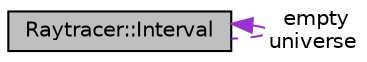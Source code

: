 digraph "Raytracer::Interval"
{
 // LATEX_PDF_SIZE
  edge [fontname="Helvetica",fontsize="10",labelfontname="Helvetica",labelfontsize="10"];
  node [fontname="Helvetica",fontsize="10",shape=record];
  Node1 [label="Raytracer::Interval",height=0.2,width=0.4,color="black", fillcolor="grey75", style="filled", fontcolor="black",tooltip="A class that represents an interval on the real number line."];
  Node1 -> Node1 [dir="back",color="darkorchid3",fontsize="10",style="dashed",label=" empty\nuniverse" ,fontname="Helvetica"];
}

